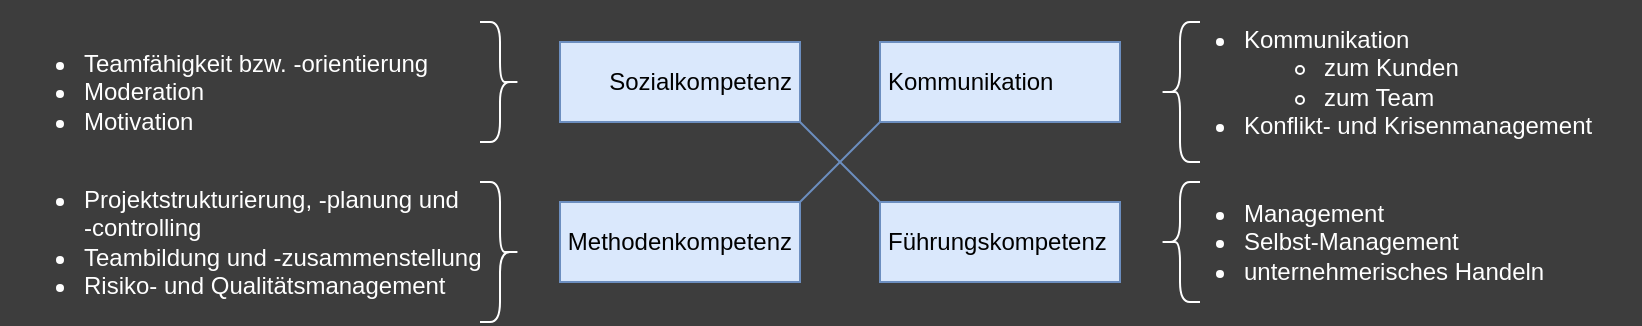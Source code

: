 <mxfile compressed="false" version="14.1.8" type="device">
  <diagram id="u5Vtdtb2DRWhi22GOgC4" name="Seite-1">
    <mxGraphModel dx="1747" dy="585" grid="1" gridSize="10" guides="1" tooltips="1" connect="1" arrows="1" fold="1" page="1" pageScale="1" pageWidth="827" pageHeight="1169" background="#3D3D3D" math="0" shadow="0">
      <root>
        <mxCell id="0" />
        <mxCell id="1" parent="0" />
        <mxCell id="Ri9MkuRtnPjEDaH-i9_A-1" value="Sozialkompetenz" style="text;html=1;strokeColor=#6c8ebf;fillColor=#dae8fc;align=right;verticalAlign=middle;whiteSpace=wrap;rounded=0;spacingRight=2;" parent="1" vertex="1">
          <mxGeometry x="160" y="80" width="120" height="40" as="geometry" />
        </mxCell>
        <mxCell id="Ri9MkuRtnPjEDaH-i9_A-2" value="Kommunikation" style="text;html=1;strokeColor=#6c8ebf;fillColor=#dae8fc;align=left;verticalAlign=middle;whiteSpace=wrap;rounded=0;spacingLeft=2;" parent="1" vertex="1">
          <mxGeometry x="320" y="80" width="120" height="40" as="geometry" />
        </mxCell>
        <mxCell id="Ri9MkuRtnPjEDaH-i9_A-3" value="Methodenkompetenz" style="text;html=1;strokeColor=#6c8ebf;fillColor=#dae8fc;align=right;verticalAlign=middle;whiteSpace=wrap;rounded=0;spacingRight=2;" parent="1" vertex="1">
          <mxGeometry x="160" y="160" width="120" height="40" as="geometry" />
        </mxCell>
        <mxCell id="Ri9MkuRtnPjEDaH-i9_A-4" value="Führungskompetenz" style="text;html=1;strokeColor=#6c8ebf;fillColor=#dae8fc;align=left;verticalAlign=middle;whiteSpace=wrap;rounded=0;spacingLeft=2;shadow=0;glass=0;sketch=0;" parent="1" vertex="1">
          <mxGeometry x="320" y="160" width="120" height="40" as="geometry" />
        </mxCell>
        <mxCell id="Ri9MkuRtnPjEDaH-i9_A-7" value="" style="endArrow=none;html=1;entryX=0;entryY=1;entryDx=0;entryDy=0;exitX=1;exitY=0;exitDx=0;exitDy=0;fillColor=#dae8fc;strokeColor=#6c8ebf;" parent="1" source="Ri9MkuRtnPjEDaH-i9_A-3" target="Ri9MkuRtnPjEDaH-i9_A-2" edge="1">
          <mxGeometry width="50" height="50" relative="1" as="geometry">
            <mxPoint x="200" y="290" as="sourcePoint" />
            <mxPoint x="250" y="240" as="targetPoint" />
          </mxGeometry>
        </mxCell>
        <mxCell id="Ri9MkuRtnPjEDaH-i9_A-8" value="" style="endArrow=none;html=1;exitX=1;exitY=1;exitDx=0;exitDy=0;entryX=0;entryY=0;entryDx=0;entryDy=0;fillColor=#dae8fc;strokeColor=#6c8ebf;" parent="1" source="Ri9MkuRtnPjEDaH-i9_A-1" target="Ri9MkuRtnPjEDaH-i9_A-4" edge="1">
          <mxGeometry width="50" height="50" relative="1" as="geometry">
            <mxPoint x="320" y="310" as="sourcePoint" />
            <mxPoint x="370" y="260" as="targetPoint" />
          </mxGeometry>
        </mxCell>
        <mxCell id="Ri9MkuRtnPjEDaH-i9_A-11" value="&lt;ul&gt;&lt;li&gt;Management&lt;/li&gt;&lt;li&gt;Selbst-Management&lt;/li&gt;&lt;li&gt;unternehmerisches Handeln&lt;/li&gt;&lt;/ul&gt;" style="text;html=1;strokeColor=none;fillColor=none;align=left;verticalAlign=middle;whiteSpace=wrap;rounded=0;fontColor=#FFFFFF;" parent="1" vertex="1">
          <mxGeometry x="460" y="160" width="210" height="40" as="geometry" />
        </mxCell>
        <mxCell id="Ri9MkuRtnPjEDaH-i9_A-12" value="&lt;ul&gt;&lt;li&gt;Kommunikation&lt;/li&gt;&lt;ul&gt;&lt;li&gt;zum Kunden&lt;/li&gt;&lt;li&gt;zum Team&lt;/li&gt;&lt;/ul&gt;&lt;li&gt;Konflikt- und Krisenmanagement&lt;/li&gt;&lt;/ul&gt;" style="text;html=1;strokeColor=none;fillColor=none;align=left;verticalAlign=middle;whiteSpace=wrap;rounded=0;fontColor=#FFFFFF;" parent="1" vertex="1">
          <mxGeometry x="460" y="70" width="240" height="60" as="geometry" />
        </mxCell>
        <mxCell id="Ri9MkuRtnPjEDaH-i9_A-14" value="&lt;ul&gt;&lt;li&gt;Teamfähigkeit bzw. -orientierung&lt;/li&gt;&lt;li style=&quot;&quot;&gt;Moderation&lt;/li&gt;&lt;li style=&quot;&quot;&gt;Motivation&lt;/li&gt;&lt;/ul&gt;" style="text;html=1;strokeColor=none;fillColor=none;align=left;verticalAlign=middle;whiteSpace=wrap;rounded=0;fontColor=#FFFFFF;" parent="1" vertex="1">
          <mxGeometry x="-120" y="80" width="250" height="50" as="geometry" />
        </mxCell>
        <mxCell id="Ri9MkuRtnPjEDaH-i9_A-15" value="&lt;ul&gt;&lt;li&gt;Projektstrukturierung, -planung und&lt;br&gt;-controlling&lt;/li&gt;&lt;li&gt;Teambildung und -zusammenstellung&lt;/li&gt;&lt;li&gt;Risiko- und Qualitätsmanagement&lt;/li&gt;&lt;/ul&gt;" style="text;html=1;strokeColor=none;fillColor=none;align=left;verticalAlign=middle;whiteSpace=wrap;rounded=0;fontColor=#FFFFFF;" parent="1" vertex="1">
          <mxGeometry x="-120" y="145" width="250" height="70" as="geometry" />
        </mxCell>
        <mxCell id="Ri9MkuRtnPjEDaH-i9_A-16" value="" style="shape=curlyBracket;whiteSpace=wrap;html=1;rounded=1;shadow=0;glass=0;sketch=0;align=left;strokeColor=#FFFFFF;" parent="1" vertex="1">
          <mxGeometry x="460" y="70" width="20" height="70" as="geometry" />
        </mxCell>
        <mxCell id="Ri9MkuRtnPjEDaH-i9_A-17" value="" style="shape=curlyBracket;whiteSpace=wrap;html=1;rounded=1;shadow=0;glass=0;sketch=0;align=left;strokeColor=#FFFFFF;" parent="1" vertex="1">
          <mxGeometry x="460" y="150" width="20" height="60" as="geometry" />
        </mxCell>
        <mxCell id="Ri9MkuRtnPjEDaH-i9_A-18" value="" style="shape=curlyBracket;whiteSpace=wrap;html=1;rounded=1;shadow=0;glass=0;sketch=0;align=left;rotation=-180;fontColor=#FFFFFF;strokeColor=#FFFFFF;" parent="1" vertex="1">
          <mxGeometry x="120" y="70" width="20" height="60" as="geometry" />
        </mxCell>
        <mxCell id="Ri9MkuRtnPjEDaH-i9_A-19" value="" style="shape=curlyBracket;whiteSpace=wrap;html=1;rounded=1;shadow=0;glass=0;sketch=0;align=left;rotation=-180;fontColor=#FFFFFF;strokeColor=#FFFFFF;" parent="1" vertex="1">
          <mxGeometry x="120" y="150" width="20" height="70" as="geometry" />
        </mxCell>
      </root>
    </mxGraphModel>
  </diagram>
</mxfile>
